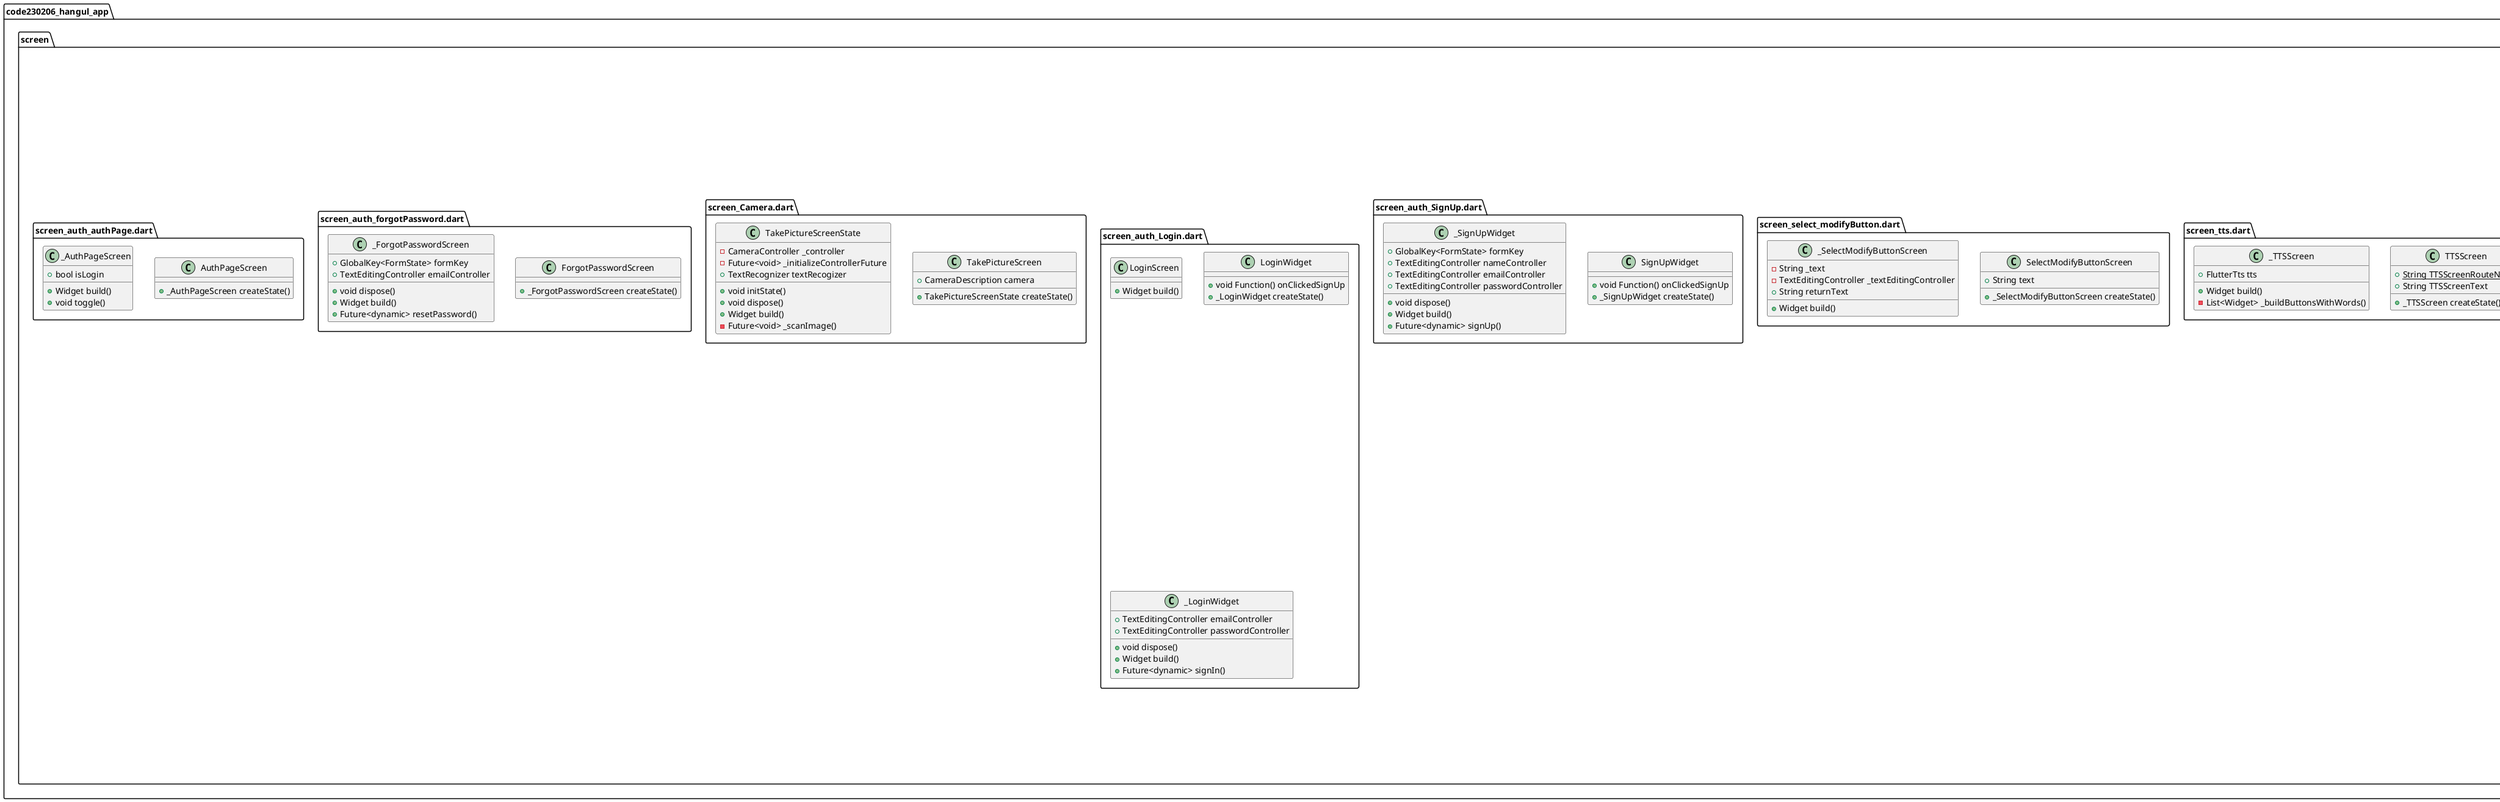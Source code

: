@startuml
set namespaceSeparator ::

class "code230206_hangul_app::screen::screen_select_TtsButton.dart::Word" {
  +String word
  +bool isSelected
  +int sentenceIndex
  +int wordIndex
  +int wordIndexInSentence
}

class "code230206_hangul_app::screen::screen_select_TtsButton.dart::SelectTtsButtonScreen" {
  +String text
  +_SelectTtsButtonScreenState createState()
}

class "code230206_hangul_app::screen::screen_select_TtsButton.dart::_SelectTtsButtonScreenState" {
  -String _text
  +List<Word> wordList
  -List<String> _sentences
  -int _currentSentenceIndex
  -List<double> _ttsSpeed
  -FlutterTts _tts
  -int _ttsSpeedIndex
  -StreamController<List<Word>> _streamController
  -bool _stopflag
  -bool _playflag
  -int _toggleSwitchvalue
  -List<String> _speaktype
  +Stream<List<Word>> stream
  -void _speakWord()
  -void _speakSentence()
  -void _updateIsSelected()
  -void _stopSpeakTts()
  +Widget alternativeIconBuilder()
  +Widget build()
}


class "code230206_hangul_app::screen::screen_profile.dart::ProfileScreen" {
  +_ProfileScreenState createState()
}


class "code230206_hangul_app::screen::screen_profile.dart::_ProfileScreenState" {
  -GlobalKey<FormState> _formKey
  -TextEditingController _nameController
  -TextEditingController _passwordController
  -FirebaseAuth _auth
  -void _showChangePasswordDialog()
  +void initState()
  +void dispose()
  -void _loadUserData()
  -void _updateUserName()
  +Widget build()
}

class "code230206_hangul_app::screen::screen_home.dart::HomeScreen" {
  +_HomeScreenState createState()
}


class "code230206_hangul_app::screen::screen_home.dart::_HomeScreenState" {
  +Widget build()
  +Widget makeButton()
  -dynamic _choiceIcon()
}

class "code230206_hangul_app::screen::screen_game_wrongWordList.dart::GameWrongWordListScreen" {
  {static} +String GameWrongWordListScreenRouteName
  +List<List<dynamic>> GameWrongWordListScreenText
  +_GameWrongWordListScreenState createState()
}


class "code230206_hangul_app::screen::screen_game_wrongWordList.dart::_GameWrongWordListScreenState" {
  +Widget build()
}

class "code230206_hangul_app::screen::screen_game_result.dart::GameResultScreen" {
  {static} +String GameResultScreenRouteName
  +List<List<dynamic>> GameResultScreenText
  +_GameResultScreenState createState()
}


class "code230206_hangul_app::screen::screen_game_result.dart::_GameResultScreenState" {
  +Widget build()
}

class "code230206_hangul_app::screen::screen_game.dart::GameScreen" {
  +_GameScreenState createState()
}


class "code230206_hangul_app::screen::screen_game.dart::_GameScreenState" {
  +User user
  +CollectionReference<Object?> wordsRef
  +List<QueryDocumentSnapshot<Object?>> starredWords
  +int index
  +bool endGameReady
  +List<List<dynamic>> gameWordList
  +List<List<dynamic>> gameBasicWordList
  +int randomSend
  -String _buttonText
  +int timesController
  -TextEditingController _controller
  -String _quizWord
  +Color isHintClicked
  -void _initializeUserRef()
  -void _getStarredWords()
  -void _generateGameWordList()
  +void getCorrectAnswer()
  -void _getWrongAnswer()
  -bool _checkAnswer()
  -bool _isKorean()
  -String? _getFirstConsonant()
  -void _getQuizWord()
  -void _getHint()
  +void initState()
  +Widget build()
  -Widget _buildQuizCard()
}

class "code230206_hangul_app::screen::screen_vacabularyList.dart::VocabularyListScreen" {
  +_VocabularyListScreenState createState()
}


class "code230206_hangul_app::screen::screen_vacabularyList.dart::_VocabularyListScreenState" {
  +User user
  +CollectionReference<Object?> wordsRef
  +List<QueryDocumentSnapshot<Object?>> starredWords
  -Animation<double> _animation
  -AnimationController _animationController
  -bool _hiddenWord
  -bool _hiddenMeaning
  +bool isPlaysound
  -FlutterTts _tts
  +List<String> initialConsonants
  +Map<String, String> starredWordsMap
  +Map<String, String> filteredWordsMap
  +int initialConsonantsIndex
  +String dropdownValue
  +void initState()
  -void _initializeUserRef()
  -void _getStarredWords()
  -void _getStarredWordsCategory()
  -String? _getFirstConsonant()
  -void _randomOrderStarredWords()
  -void _consonantOrderStarredWords()
  -void _newestOrderStarredWords()
  -void _oldestOrderStarredWords()
  -void _hideWords()
  -void _hideMeaning()
  -void _fullDisplay()
  -void _speakTTS()
  -void _speakTTScard()
  -void _StopSpeakTts()
  -void _deleteStarredWords()
  +Widget build()
}

class "code230206_hangul_app::screen::screen_tts.dart::TTSScreen" {
  {static} +String TTSScreenRouteName
  +String TTSScreenText
  +_TTSScreen createState()
}


class "code230206_hangul_app::screen::screen_tts.dart::_TTSScreen" {
  +FlutterTts tts
  +Widget build()
  -List<Widget> _buildButtonsWithWords()
}


class "code230206_hangul_app::screen::screen_vacabularyList.dart::VocabularyListScreen" {
  +_VocabularyListScreenState createState()
}

class "code230206_hangul_app::screen::screen_select_modifyButton.dart::SelectModifyButtonScreen" {
  +String text
  +_SelectModifyButtonScreen createState()
}


class "code230206_hangul_app::screen::screen_select_modifyButton.dart::_SelectModifyButtonScreen" {
  -String _text
  -TextEditingController _textEditingController
  +String returnText
  +Widget build()
}

class "code230206_hangul_app::screen::screen_auth_SignUp.dart::SignUpWidget" {
  +void Function() onClickedSignUp
  +_SignUpWidget createState()
}

class "code230206_hangul_app::screen::screen_auth_SignUp.dart::_SignUpWidget" {
  +GlobalKey<FormState> formKey
  +TextEditingController nameController
  +TextEditingController emailController
  +TextEditingController passwordController
  +void dispose()
  +Widget build()
  +Future<dynamic> signUp()
}

class "code230206_hangul_app::screen::screen_auth_Login.dart::LoginScreen" {
  +Widget build()
}


class "code230206_hangul_app::screen::screen_auth_Login.dart::LoginWidget" {
  +void Function() onClickedSignUp
  +_LoginWidget createState()
}

class "code230206_hangul_app::screen::screen_auth_Login.dart::_LoginWidget" {
  +TextEditingController emailController
  +TextEditingController passwordController
  +void dispose()
  +Widget build()
  +Future<dynamic> signIn()
}

class "code230206_hangul_app::screen::screen_Camera.dart::TakePictureScreen" {
  +CameraDescription camera
  +TakePictureScreenState createState()
}


class "code230206_hangul_app::screen::screen_Camera.dart::TakePictureScreenState" {
  -CameraController _controller
  -Future<void> _initializeControllerFuture
  +TextRecognizer textRecogizer
  +void initState()
  +void dispose()
  +Widget build()
  -Future<void> _scanImage()
}

class "code230206_hangul_app::screen::screen_auth_forgotPassword.dart::ForgotPasswordScreen" {
  +_ForgotPasswordScreen createState()
}


class "code230206_hangul_app::screen::screen_auth_forgotPassword.dart::_ForgotPasswordScreen" {
  +GlobalKey<FormState> formKey
  +TextEditingController emailController
  +void dispose()
  +Widget build()
  +Future<dynamic> resetPassword()
}

class "code230206_hangul_app::screen::screen_auth_authPage.dart::AuthPageScreen" {
  +_AuthPageScreen createState()
}


class "code230206_hangul_app::screen::screen_auth_authPage.dart::_AuthPageScreen" {
  +bool isLogin
  +Widget build()
  +void toggle()
}

@enduml